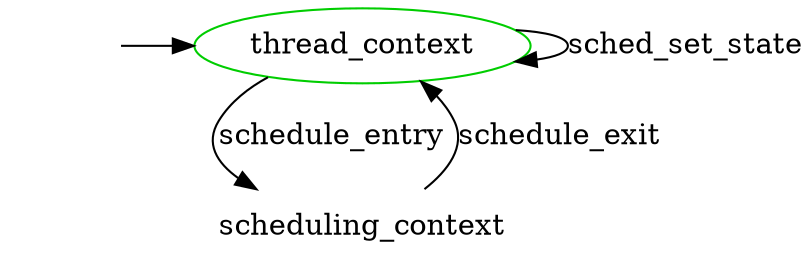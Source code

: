 digraph state_automaton {
	center = true;
	size = "7,11";
	{node [shape = plaintext] "scheduling_context"};
	{node [shape = plaintext, style=invis, label=""] "__init_thread_context"};
	{node [shape = ellipse] "thread_context"};
	{node [shape = plaintext] "thread_context"};
	"__init_thread_context" -> "thread_context";
	"scheduling_context" [label = "scheduling_context"];
	"scheduling_context" -> "thread_context" [ label = "schedule_exit" ];
	"thread_context" [label = "thread_context", color = green3];
	"thread_context" -> "scheduling_context" [ label = "schedule_entry" ];
	"thread_context" -> "thread_context" [ label = "sched_set_state" ];
	{ rank = min ;
		"__init_thread_context";
		"thread_context";
	}
}
